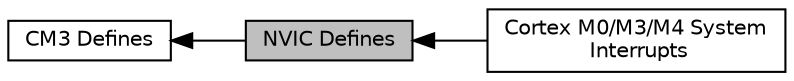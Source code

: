 digraph "NVIC Defines"
{
  edge [fontname="Helvetica",fontsize="10",labelfontname="Helvetica",labelfontsize="10"];
  node [fontname="Helvetica",fontsize="10",shape=record];
  rankdir=LR;
  Node2 [label="Cortex M0/M3/M4 System\l Interrupts",height=0.2,width=0.4,color="black", fillcolor="white", style="filled",URL="$group__nvic__sysint.html",tooltip="IRQ numbers -3 and -6 to -9 are reserved. "];
  Node1 [label="CM3 Defines",height=0.2,width=0.4,color="black", fillcolor="white", style="filled",URL="$group__CM3__defines.html",tooltip="Defined Constants and Types for Cortex M3 core features. "];
  Node0 [label="NVIC Defines",height=0.2,width=0.4,color="black", fillcolor="grey75", style="filled", fontcolor="black"];
  Node1->Node0 [shape=plaintext, dir="back", style="solid"];
  Node0->Node2 [shape=plaintext, dir="back", style="solid"];
}
